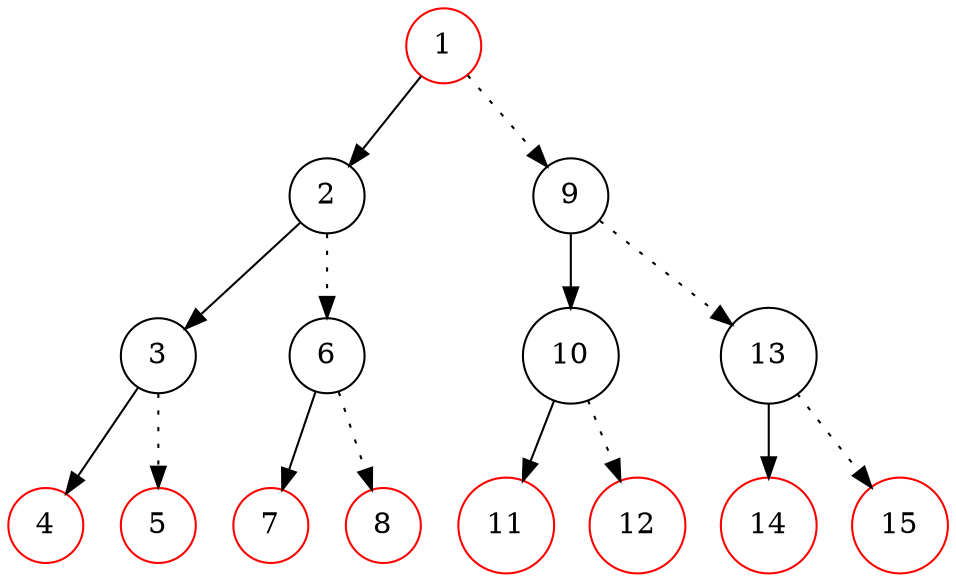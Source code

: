 digraph g{
1 [shape=circle, color=red];
2 [shape=circle];
3 [shape=circle];
4 [shape=circle, color=red];
5 [shape=circle, color=red];
6 [shape=circle];
7 [shape=circle, color=red];
8 [shape=circle, color=red];
9 [shape=circle];
10 [shape=circle];
11 [shape=circle, color=red];
12 [shape=circle, color=red];
13 [shape=circle];
14 [shape=circle, color=red];
15 [shape=circle, color=red];

1 -> 2;
1 -> 9 [style=dotted];
2 -> 3;
2 -> 6 [style=dotted];
3 -> 4;
3 -> 5 [style=dotted];
6 -> 7;
6 -> 8 [style=dotted];
9 -> 10;
9 -> 13 [style=dotted];
10 -> 11;
10 -> 12 [style=dotted];
13 -> 14;
13 -> 15 [style=dotted];
}